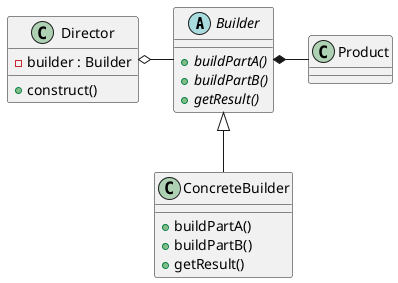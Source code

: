 @startuml
abstract class Builder {
    {abstract} + buildPartA()
    {abstract} + buildPartB()
    {abstract} + getResult()
}
class ConcreteBuilder {
    + buildPartA()
    + buildPartB()
    + getResult()
}
class Director {
    - builder : Builder
    + construct()
}
Builder <|-- ConcreteBuilder
Builder *-right- Product
Director o-right- Builder
@enduml